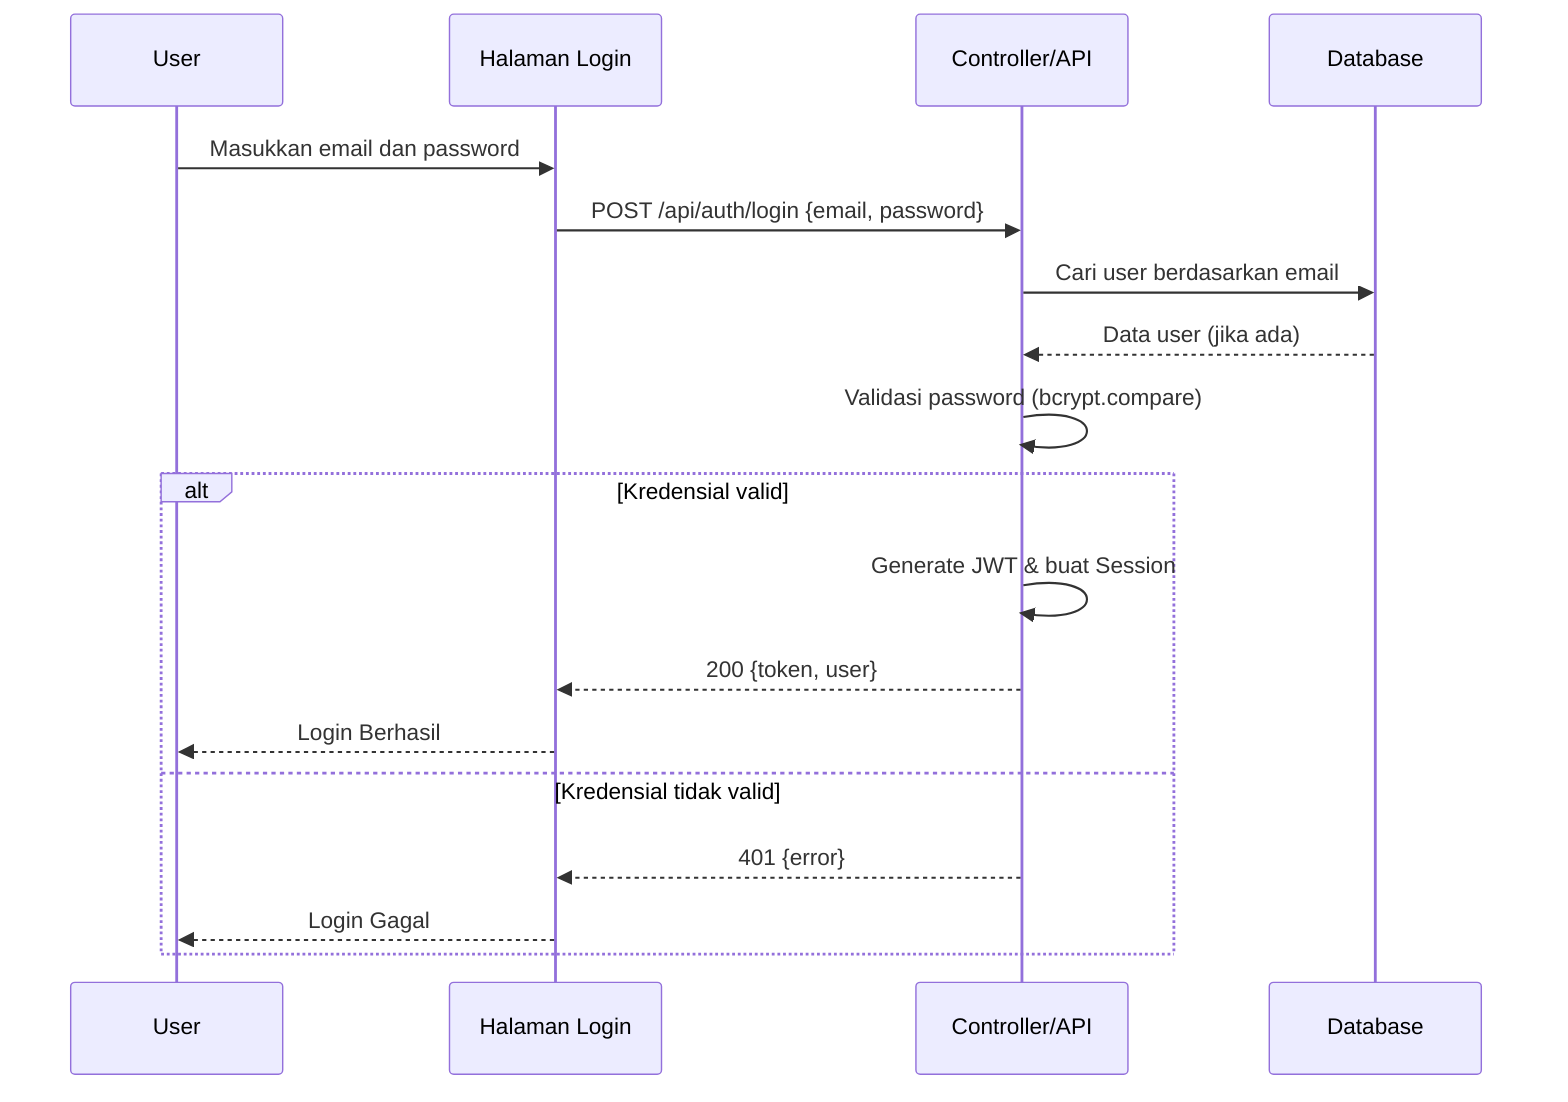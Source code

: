 sequenceDiagram
  participant U as User
  participant UI as Halaman Login
  participant API as Controller/API
  participant DB as Database

  U->>UI: Masukkan email dan password
  UI->>API: POST /api/auth/login {email, password}
  API->>DB: Cari user berdasarkan email
  DB-->>API: Data user (jika ada)
  API->>API: Validasi password (bcrypt.compare)

  alt Kredensial valid
    API->>API: Generate JWT & buat Session
    API-->>UI: 200 {token, user}
    UI-->>U: Login Berhasil
  else Kredensial tidak valid
    API-->>UI: 401 {error}
    UI-->>U: Login Gagal
  end